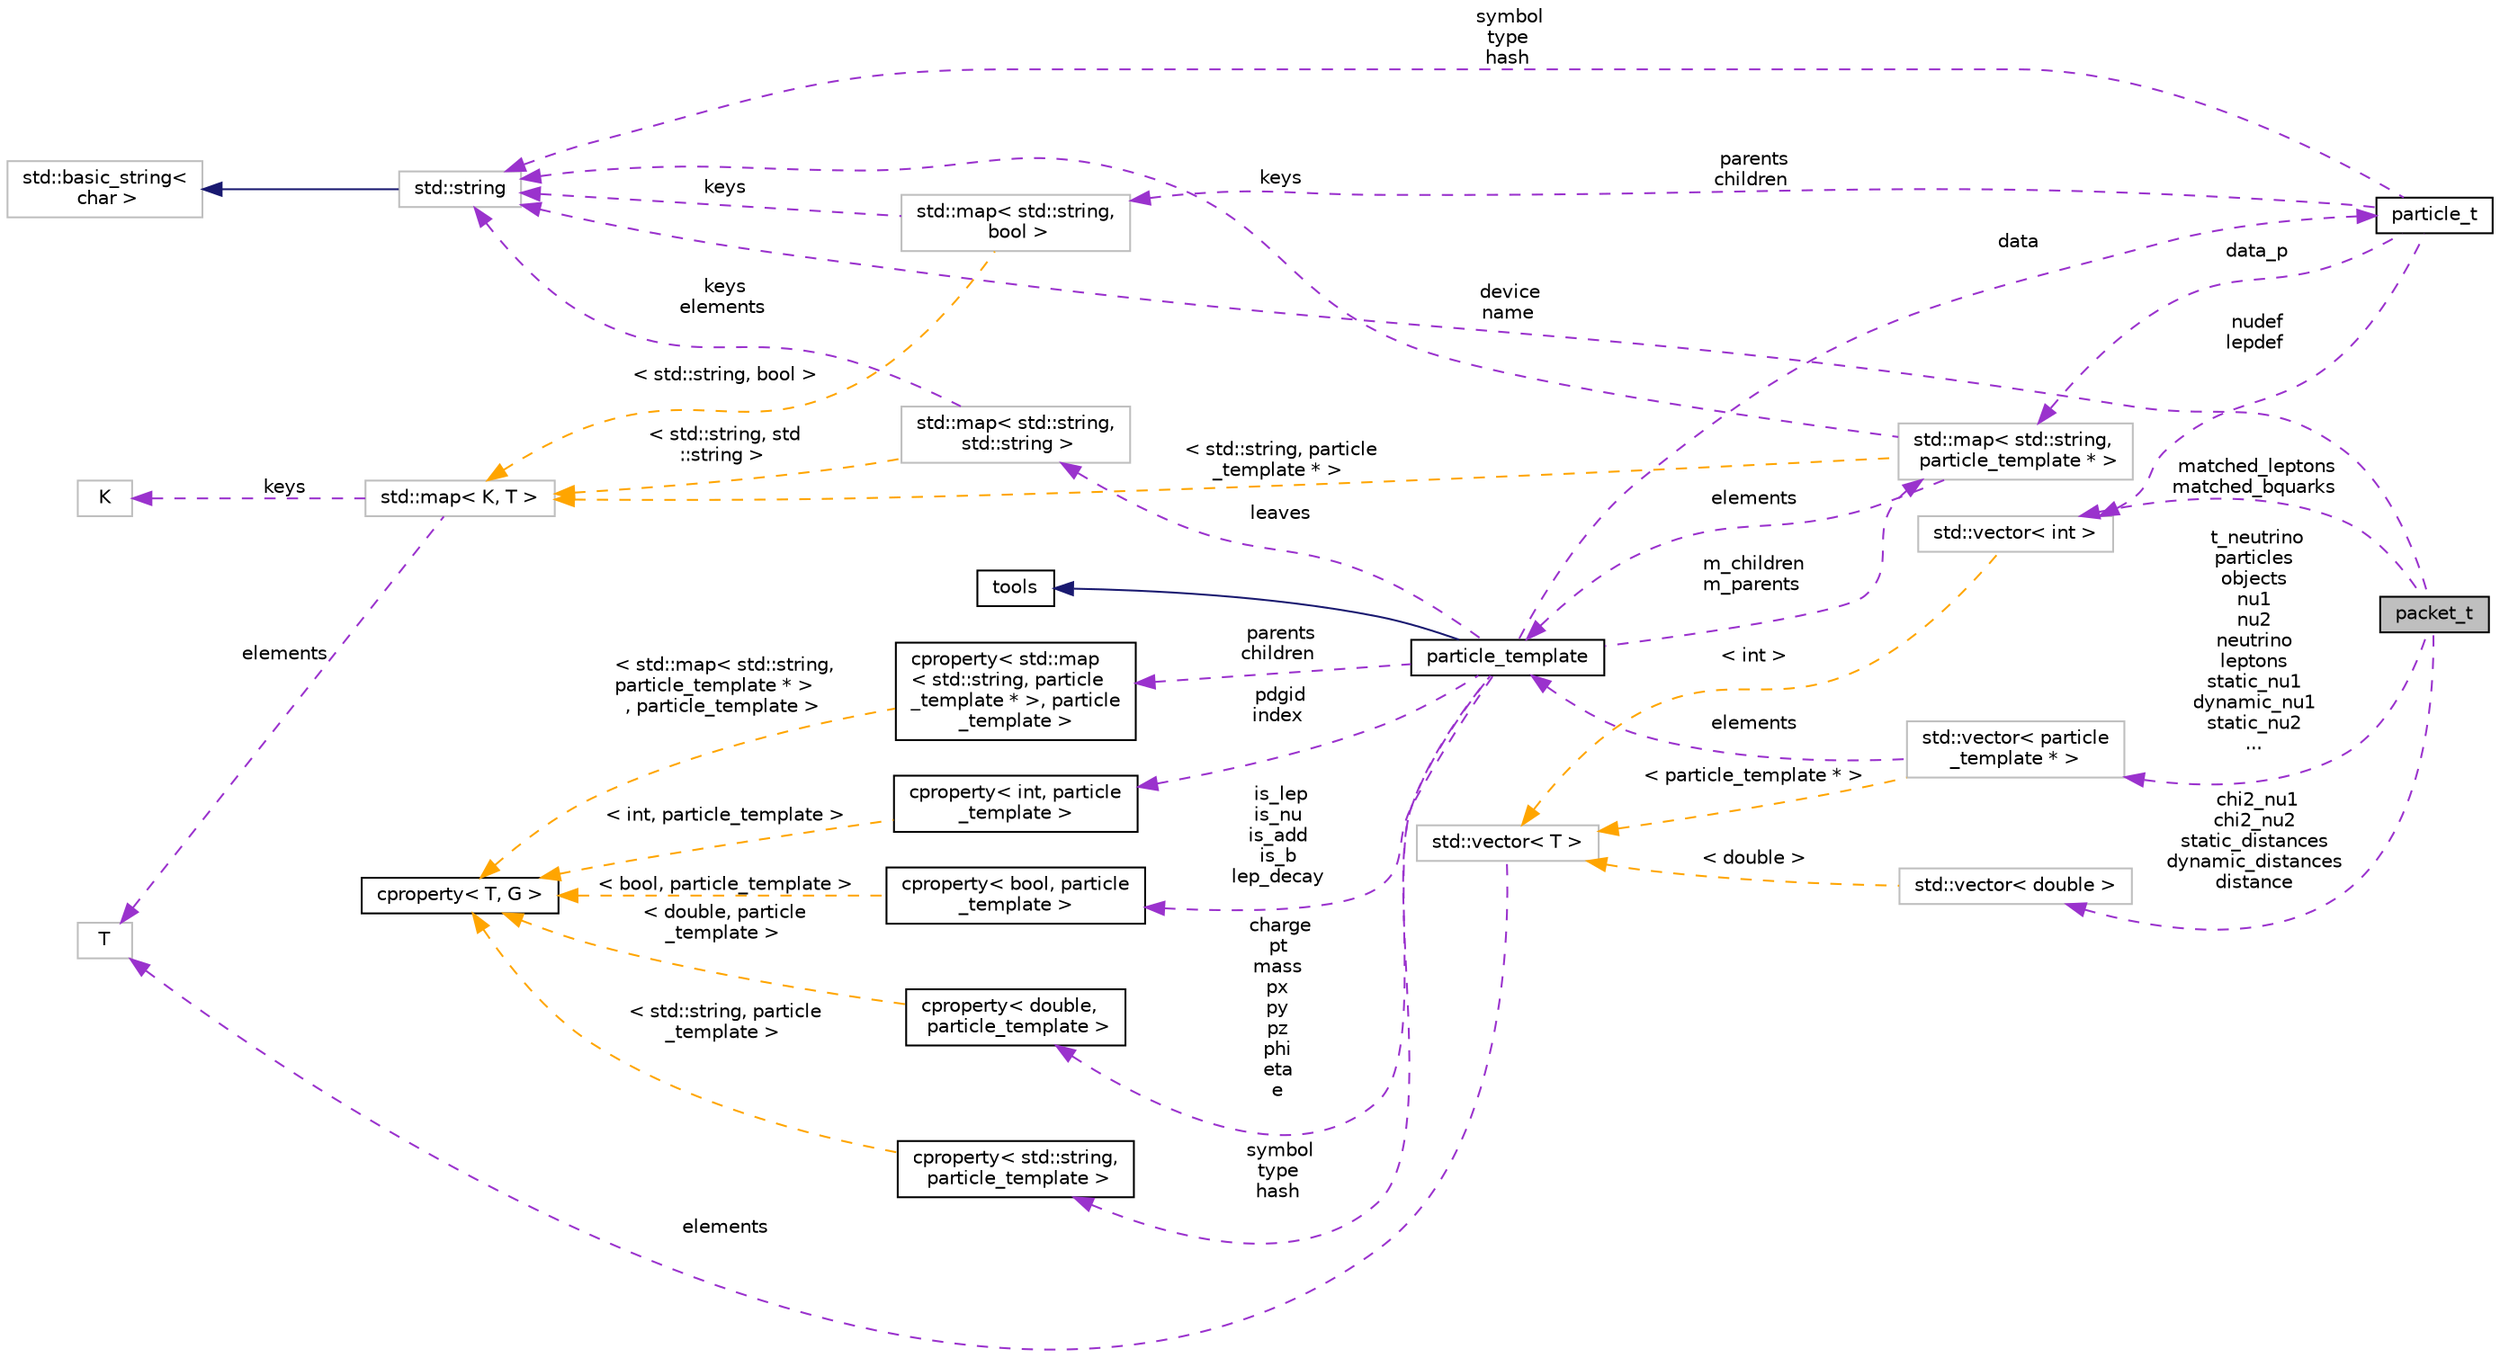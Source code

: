digraph "packet_t"
{
 // INTERACTIVE_SVG=YES
 // LATEX_PDF_SIZE
  edge [fontname="Helvetica",fontsize="10",labelfontname="Helvetica",labelfontsize="10"];
  node [fontname="Helvetica",fontsize="10",shape=record];
  rankdir="LR";
  Node1 [label="packet_t",height=0.2,width=0.4,color="black", fillcolor="grey75", style="filled", fontcolor="black",tooltip=" "];
  Node2 -> Node1 [dir="back",color="darkorchid3",fontsize="10",style="dashed",label=" t_neutrino\nparticles\nobjects\nnu1\nnu2\nneutrino\nleptons\nstatic_nu1\ndynamic_nu1\nstatic_nu2\n..." ,fontname="Helvetica"];
  Node2 [label="std::vector\< particle\l_template * \>",height=0.2,width=0.4,color="grey75", fillcolor="white", style="filled",tooltip=" "];
  Node3 -> Node2 [dir="back",color="darkorchid3",fontsize="10",style="dashed",label=" elements" ,fontname="Helvetica"];
  Node3 [label="particle_template",height=0.2,width=0.4,color="black", fillcolor="white", style="filled",URL="$classparticle__template.html",tooltip=" "];
  Node4 -> Node3 [dir="back",color="midnightblue",fontsize="10",style="solid",fontname="Helvetica"];
  Node4 [label="tools",height=0.2,width=0.4,color="black", fillcolor="white", style="filled",URL="$classtools.html",tooltip="Provides a wide range of utility functions used throughout the framework."];
  Node5 -> Node3 [dir="back",color="darkorchid3",fontsize="10",style="dashed",label=" m_children\nm_parents" ,fontname="Helvetica"];
  Node5 [label="std::map\< std::string,\l particle_template * \>",height=0.2,width=0.4,color="grey75", fillcolor="white", style="filled",tooltip=" "];
  Node6 -> Node5 [dir="back",color="darkorchid3",fontsize="10",style="dashed",label=" keys" ,fontname="Helvetica"];
  Node6 [label="std::string",height=0.2,width=0.4,color="grey75", fillcolor="white", style="filled",tooltip="STL class."];
  Node7 -> Node6 [dir="back",color="midnightblue",fontsize="10",style="solid",fontname="Helvetica"];
  Node7 [label="std::basic_string\<\l char \>",height=0.2,width=0.4,color="grey75", fillcolor="white", style="filled",tooltip="STL class."];
  Node3 -> Node5 [dir="back",color="darkorchid3",fontsize="10",style="dashed",label=" elements" ,fontname="Helvetica"];
  Node8 -> Node5 [dir="back",color="orange",fontsize="10",style="dashed",label=" \< std::string, particle\l_template * \>" ,fontname="Helvetica"];
  Node8 [label="std::map\< K, T \>",height=0.2,width=0.4,color="grey75", fillcolor="white", style="filled",tooltip="STL class."];
  Node9 -> Node8 [dir="back",color="darkorchid3",fontsize="10",style="dashed",label=" keys" ,fontname="Helvetica"];
  Node9 [label="K",height=0.2,width=0.4,color="grey75", fillcolor="white", style="filled",tooltip=" "];
  Node10 -> Node8 [dir="back",color="darkorchid3",fontsize="10",style="dashed",label=" elements" ,fontname="Helvetica"];
  Node10 [label="T",height=0.2,width=0.4,color="grey75", fillcolor="white", style="filled",tooltip=" "];
  Node11 -> Node3 [dir="back",color="darkorchid3",fontsize="10",style="dashed",label=" pdgid\nindex" ,fontname="Helvetica"];
  Node11 [label="cproperty\< int, particle\l_template \>",height=0.2,width=0.4,color="black", fillcolor="white", style="filled",URL="$classcproperty.html",tooltip=" "];
  Node12 -> Node11 [dir="back",color="orange",fontsize="10",style="dashed",label=" \< int, particle_template \>" ,fontname="Helvetica"];
  Node12 [label="cproperty\< T, G \>",height=0.2,width=0.4,color="black", fillcolor="white", style="filled",URL="$classcproperty.html",tooltip=" "];
  Node13 -> Node3 [dir="back",color="darkorchid3",fontsize="10",style="dashed",label=" is_lep\nis_nu\nis_add\nis_b\nlep_decay" ,fontname="Helvetica"];
  Node13 [label="cproperty\< bool, particle\l_template \>",height=0.2,width=0.4,color="black", fillcolor="white", style="filled",URL="$classcproperty.html",tooltip=" "];
  Node12 -> Node13 [dir="back",color="orange",fontsize="10",style="dashed",label=" \< bool, particle_template \>" ,fontname="Helvetica"];
  Node14 -> Node3 [dir="back",color="darkorchid3",fontsize="10",style="dashed",label=" charge\npt\nmass\npx\npy\npz\nphi\neta\ne" ,fontname="Helvetica"];
  Node14 [label="cproperty\< double,\l particle_template \>",height=0.2,width=0.4,color="black", fillcolor="white", style="filled",URL="$classcproperty.html",tooltip=" "];
  Node12 -> Node14 [dir="back",color="orange",fontsize="10",style="dashed",label=" \< double, particle\l_template \>" ,fontname="Helvetica"];
  Node15 -> Node3 [dir="back",color="darkorchid3",fontsize="10",style="dashed",label=" leaves" ,fontname="Helvetica"];
  Node15 [label="std::map\< std::string,\l std::string \>",height=0.2,width=0.4,color="grey75", fillcolor="white", style="filled",tooltip=" "];
  Node6 -> Node15 [dir="back",color="darkorchid3",fontsize="10",style="dashed",label=" keys\nelements" ,fontname="Helvetica"];
  Node8 -> Node15 [dir="back",color="orange",fontsize="10",style="dashed",label=" \< std::string, std\l::string \>" ,fontname="Helvetica"];
  Node16 -> Node3 [dir="back",color="darkorchid3",fontsize="10",style="dashed",label=" symbol\ntype\nhash" ,fontname="Helvetica"];
  Node16 [label="cproperty\< std::string,\l particle_template \>",height=0.2,width=0.4,color="black", fillcolor="white", style="filled",URL="$classcproperty.html",tooltip=" "];
  Node12 -> Node16 [dir="back",color="orange",fontsize="10",style="dashed",label=" \< std::string, particle\l_template \>" ,fontname="Helvetica"];
  Node17 -> Node3 [dir="back",color="darkorchid3",fontsize="10",style="dashed",label=" data" ,fontname="Helvetica"];
  Node17 [label="particle_t",height=0.2,width=0.4,color="black", fillcolor="white", style="filled",URL="$structparticle__t.html",tooltip=" "];
  Node5 -> Node17 [dir="back",color="darkorchid3",fontsize="10",style="dashed",label=" data_p" ,fontname="Helvetica"];
  Node18 -> Node17 [dir="back",color="darkorchid3",fontsize="10",style="dashed",label=" parents\nchildren" ,fontname="Helvetica"];
  Node18 [label="std::map\< std::string,\l bool \>",height=0.2,width=0.4,color="grey75", fillcolor="white", style="filled",tooltip=" "];
  Node6 -> Node18 [dir="back",color="darkorchid3",fontsize="10",style="dashed",label=" keys" ,fontname="Helvetica"];
  Node8 -> Node18 [dir="back",color="orange",fontsize="10",style="dashed",label=" \< std::string, bool \>" ,fontname="Helvetica"];
  Node6 -> Node17 [dir="back",color="darkorchid3",fontsize="10",style="dashed",label=" symbol\ntype\nhash" ,fontname="Helvetica"];
  Node19 -> Node17 [dir="back",color="darkorchid3",fontsize="10",style="dashed",label=" nudef\nlepdef" ,fontname="Helvetica"];
  Node19 [label="std::vector\< int \>",height=0.2,width=0.4,color="grey75", fillcolor="white", style="filled",tooltip=" "];
  Node20 -> Node19 [dir="back",color="orange",fontsize="10",style="dashed",label=" \< int \>" ,fontname="Helvetica"];
  Node20 [label="std::vector\< T \>",height=0.2,width=0.4,color="grey75", fillcolor="white", style="filled",tooltip="STL class."];
  Node10 -> Node20 [dir="back",color="darkorchid3",fontsize="10",style="dashed",label=" elements" ,fontname="Helvetica"];
  Node21 -> Node3 [dir="back",color="darkorchid3",fontsize="10",style="dashed",label=" parents\nchildren" ,fontname="Helvetica"];
  Node21 [label="cproperty\< std::map\l\< std::string, particle\l_template * \>, particle\l_template \>",height=0.2,width=0.4,color="black", fillcolor="white", style="filled",URL="$classcproperty.html",tooltip=" "];
  Node12 -> Node21 [dir="back",color="orange",fontsize="10",style="dashed",label=" \< std::map\< std::string,\l particle_template * \>\l, particle_template \>" ,fontname="Helvetica"];
  Node20 -> Node2 [dir="back",color="orange",fontsize="10",style="dashed",label=" \< particle_template * \>" ,fontname="Helvetica"];
  Node6 -> Node1 [dir="back",color="darkorchid3",fontsize="10",style="dashed",label=" device\nname" ,fontname="Helvetica"];
  Node19 -> Node1 [dir="back",color="darkorchid3",fontsize="10",style="dashed",label=" matched_leptons\nmatched_bquarks" ,fontname="Helvetica"];
  Node22 -> Node1 [dir="back",color="darkorchid3",fontsize="10",style="dashed",label=" chi2_nu1\nchi2_nu2\nstatic_distances\ndynamic_distances\ndistance" ,fontname="Helvetica"];
  Node22 [label="std::vector\< double \>",height=0.2,width=0.4,color="grey75", fillcolor="white", style="filled",tooltip=" "];
  Node20 -> Node22 [dir="back",color="orange",fontsize="10",style="dashed",label=" \< double \>" ,fontname="Helvetica"];
}
